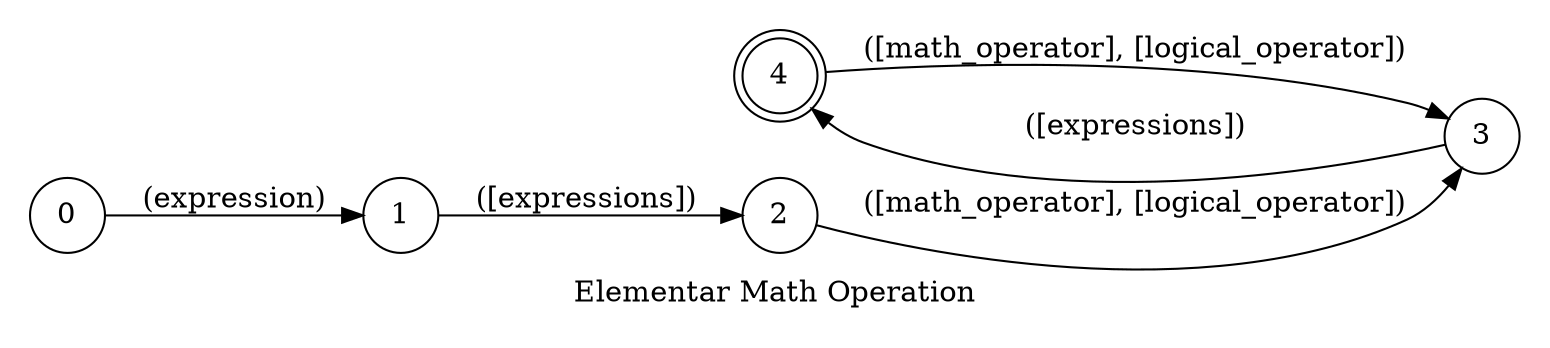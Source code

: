 digraph elementar_math_op {
    id="elementar_math_op";
    label="Elementar Math Operation";
    lang="en-US";
    langName="English";
    pad="0.2";
    rankdir=LR;
    disableStopWords="true";
    priority="2";
    node[shape=doublecircle]; 4;
    node[shape=circle];

    0 -> 1 [label="(expression)"];
    1 -> 2 [label="([expressions])", store=left];
    {2 4} -> 3 [label="([math_operator], [logical_operator])", store=operation];
    3 -> 4 [label="([expressions])", store=right];

    title="Writes a elementar math operation";
    desc="Writes a elementar math operation (*, -, +, /)";

    examples="
      expression number 35 [math_operator] number 89 [math_operator] [string],
      expression [variable_reference] [math_operator] [variable_reference],
      expression [variable_reference] [logical_operator] [variable_reference],
      expression [variable_reference] [math_operator] [function_call] [logical_operator] number 42
    ";
}